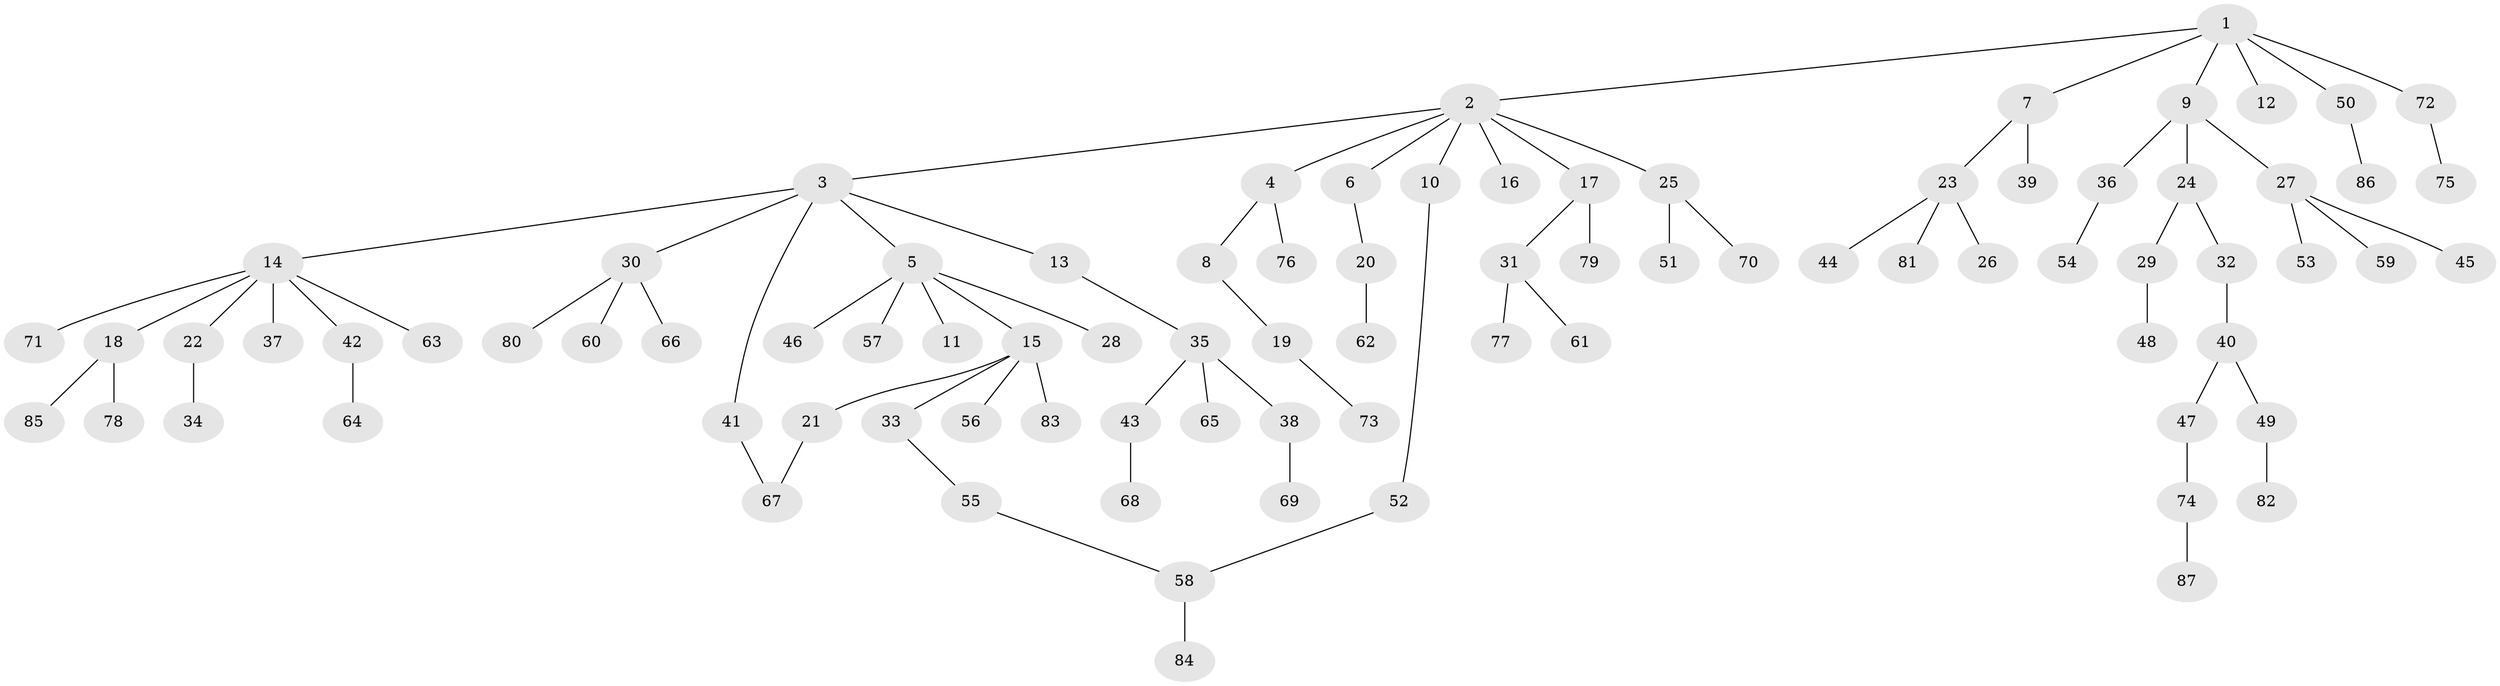// coarse degree distribution, {12: 0.023255813953488372, 6: 0.046511627906976744, 3: 0.13953488372093023, 5: 0.023255813953488372, 1: 0.5813953488372093, 2: 0.18604651162790697}
// Generated by graph-tools (version 1.1) at 2025/16/03/04/25 18:16:59]
// undirected, 87 vertices, 88 edges
graph export_dot {
graph [start="1"]
  node [color=gray90,style=filled];
  1;
  2;
  3;
  4;
  5;
  6;
  7;
  8;
  9;
  10;
  11;
  12;
  13;
  14;
  15;
  16;
  17;
  18;
  19;
  20;
  21;
  22;
  23;
  24;
  25;
  26;
  27;
  28;
  29;
  30;
  31;
  32;
  33;
  34;
  35;
  36;
  37;
  38;
  39;
  40;
  41;
  42;
  43;
  44;
  45;
  46;
  47;
  48;
  49;
  50;
  51;
  52;
  53;
  54;
  55;
  56;
  57;
  58;
  59;
  60;
  61;
  62;
  63;
  64;
  65;
  66;
  67;
  68;
  69;
  70;
  71;
  72;
  73;
  74;
  75;
  76;
  77;
  78;
  79;
  80;
  81;
  82;
  83;
  84;
  85;
  86;
  87;
  1 -- 2;
  1 -- 7;
  1 -- 9;
  1 -- 12;
  1 -- 50;
  1 -- 72;
  2 -- 3;
  2 -- 4;
  2 -- 6;
  2 -- 10;
  2 -- 16;
  2 -- 17;
  2 -- 25;
  3 -- 5;
  3 -- 13;
  3 -- 14;
  3 -- 30;
  3 -- 41;
  4 -- 8;
  4 -- 76;
  5 -- 11;
  5 -- 15;
  5 -- 28;
  5 -- 46;
  5 -- 57;
  6 -- 20;
  7 -- 23;
  7 -- 39;
  8 -- 19;
  9 -- 24;
  9 -- 27;
  9 -- 36;
  10 -- 52;
  13 -- 35;
  14 -- 18;
  14 -- 22;
  14 -- 37;
  14 -- 42;
  14 -- 63;
  14 -- 71;
  15 -- 21;
  15 -- 33;
  15 -- 56;
  15 -- 83;
  17 -- 31;
  17 -- 79;
  18 -- 78;
  18 -- 85;
  19 -- 73;
  20 -- 62;
  21 -- 67;
  22 -- 34;
  23 -- 26;
  23 -- 44;
  23 -- 81;
  24 -- 29;
  24 -- 32;
  25 -- 51;
  25 -- 70;
  27 -- 45;
  27 -- 53;
  27 -- 59;
  29 -- 48;
  30 -- 60;
  30 -- 66;
  30 -- 80;
  31 -- 61;
  31 -- 77;
  32 -- 40;
  33 -- 55;
  35 -- 38;
  35 -- 43;
  35 -- 65;
  36 -- 54;
  38 -- 69;
  40 -- 47;
  40 -- 49;
  41 -- 67;
  42 -- 64;
  43 -- 68;
  47 -- 74;
  49 -- 82;
  50 -- 86;
  52 -- 58;
  55 -- 58;
  58 -- 84;
  72 -- 75;
  74 -- 87;
}

